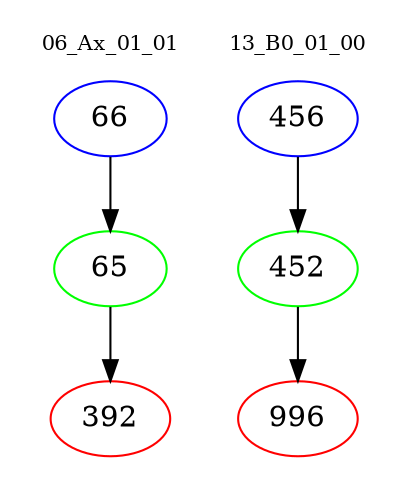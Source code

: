 digraph{
subgraph cluster_0 {
color = white
label = "06_Ax_01_01";
fontsize=10;
T0_66 [label="66", color="blue"]
T0_66 -> T0_65 [color="black"]
T0_65 [label="65", color="green"]
T0_65 -> T0_392 [color="black"]
T0_392 [label="392", color="red"]
}
subgraph cluster_1 {
color = white
label = "13_B0_01_00";
fontsize=10;
T1_456 [label="456", color="blue"]
T1_456 -> T1_452 [color="black"]
T1_452 [label="452", color="green"]
T1_452 -> T1_996 [color="black"]
T1_996 [label="996", color="red"]
}
}
